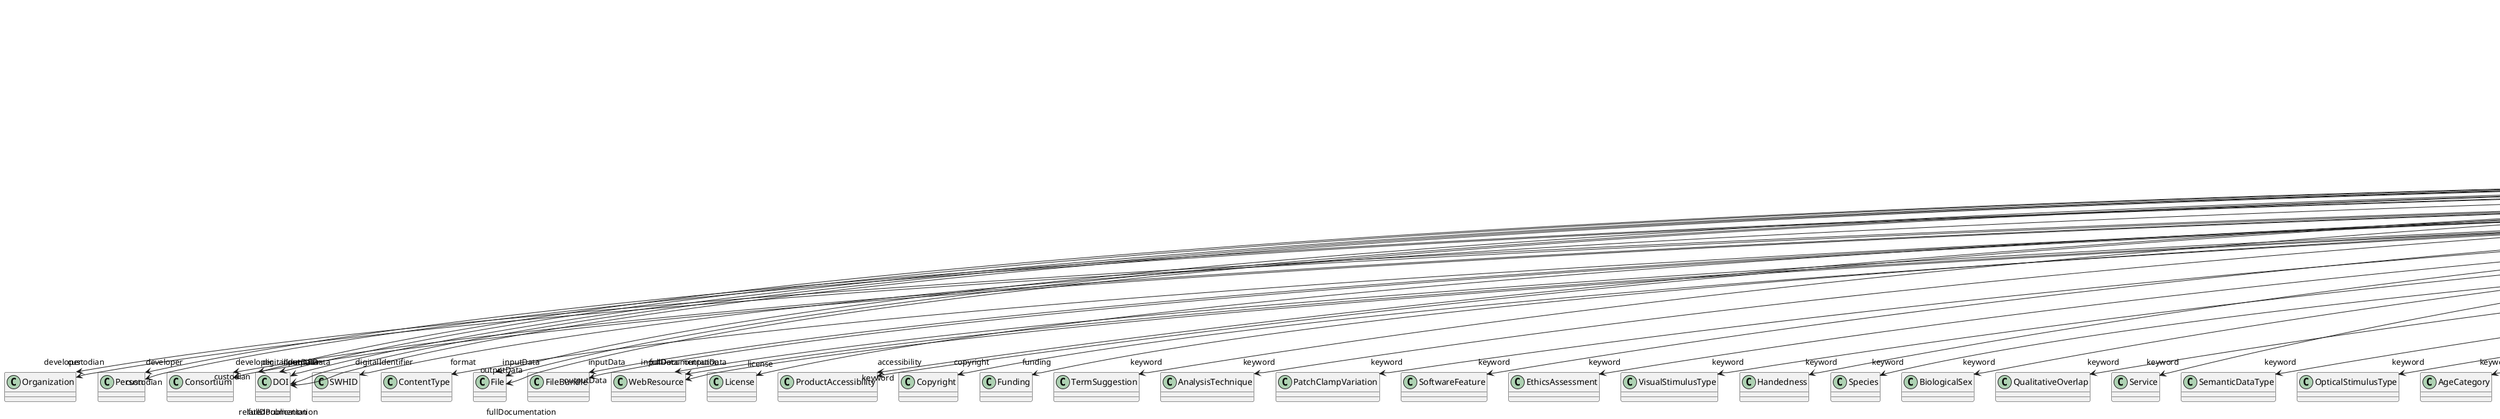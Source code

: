 @startuml
class ModelVersion {
+developer
+digitalIdentifier
+format
+inputData
+isAlternativeVersionOf
+isNewVersionOf
+license
+outputData
+accessibility
+copyright
+custodian
+description
+fullDocumentation
+fullName
+funding
+homepage
+howToCite
+keyword
+otherContribution
+relatedPublication
+releaseDate
+repository
+shortName
+supportChannel
+versionIdentifier
+versionInnovation

}
ModelVersion -d-> "developer" Organization
ModelVersion -d-> "developer" Person
ModelVersion -d-> "developer" Consortium
ModelVersion -d-> "digitalIdentifier" DOI
ModelVersion -d-> "digitalIdentifier" SWHID
ModelVersion -d-> "format" ContentType
ModelVersion -d-> "inputData" DOI
ModelVersion -d-> "inputData" File
ModelVersion -d-> "inputData" FileBundle
ModelVersion -d-> "inputData" WebResource
ModelVersion -d-> "isAlternativeVersionOf" ModelVersion
ModelVersion -d-> "isNewVersionOf" ModelVersion
ModelVersion -d-> "license" License
ModelVersion -d-> "outputData" DOI
ModelVersion -d-> "outputData" File
ModelVersion -d-> "outputData" FileBundle
ModelVersion -d-> "outputData" WebResource
ModelVersion -d-> "accessibility" ProductAccessibility
ModelVersion -d-> "copyright" Copyright
ModelVersion -d-> "custodian" Organization
ModelVersion -d-> "custodian" Person
ModelVersion -d-> "custodian" Consortium
ModelVersion -d-> "fullDocumentation" DOI
ModelVersion -d-> "fullDocumentation" File
ModelVersion -d-> "fullDocumentation" WebResource
ModelVersion -d-> "funding" Funding
ModelVersion -d-> "keyword" TermSuggestion
ModelVersion -d-> "keyword" AnalysisTechnique
ModelVersion -d-> "keyword" PatchClampVariation
ModelVersion -d-> "keyword" SoftwareFeature
ModelVersion -d-> "keyword" EthicsAssessment
ModelVersion -d-> "keyword" VisualStimulusType
ModelVersion -d-> "keyword" Handedness
ModelVersion -d-> "keyword" Species
ModelVersion -d-> "keyword" BiologicalSex
ModelVersion -d-> "keyword" QualitativeOverlap
ModelVersion -d-> "keyword" Service
ModelVersion -d-> "keyword" SemanticDataType
ModelVersion -d-> "keyword" OpticalStimulusType
ModelVersion -d-> "keyword" AgeCategory
ModelVersion -d-> "keyword" UBERONParcellation
ModelVersion -d-> "keyword" FileRepositoryType
ModelVersion -d-> "keyword" TissueSampleAttribute
ModelVersion -d-> "keyword" TypeOfUncertainty
ModelVersion -d-> "keyword" OlfactoryStimulusType
ModelVersion -d-> "keyword" OperatingSystem
ModelVersion -d-> "keyword" LearningResourceType
ModelVersion -d-> "keyword" ModelScope
ModelVersion -d-> "keyword" ElectricalStimulusType
ModelVersion -d-> "keyword" OperatingDevice
ModelVersion -d-> "keyword" CellType
ModelVersion -d-> "keyword" Disease
ModelVersion -d-> "keyword" FileBundleGrouping
ModelVersion -d-> "keyword" AuditoryStimulusType
ModelVersion -d-> "keyword" ChemicalMixtureType
ModelVersion -d-> "keyword" EducationalLevel
ModelVersion -d-> "keyword" AnatomicalPlane
ModelVersion -d-> "keyword" SubjectAttribute
ModelVersion -d-> "keyword" DataType
ModelVersion -d-> "keyword" SubcellularEntity
ModelVersion -d-> "keyword" CriteriaQualityType
ModelVersion -d-> "keyword" ActionStatusType
ModelVersion -d-> "keyword" GeneticStrainType
ModelVersion -d-> "keyword" StimulationApproach
ModelVersion -d-> "keyword" Colormap
ModelVersion -d-> "keyword" MetaDataModelType
ModelVersion -d-> "keyword" OrganismSubstance
ModelVersion -d-> "keyword" TactileStimulusType
ModelVersion -d-> "keyword" OrganismSystem
ModelVersion -d-> "keyword" GustatoryStimulusType
ModelVersion -d-> "keyword" CranialWindowConstructionType
ModelVersion -d-> "keyword" Organ
ModelVersion -d-> "keyword" Laterality
ModelVersion -d-> "keyword" AnnotationType
ModelVersion -d-> "keyword" PreparationType
ModelVersion -d-> "keyword" Terminology
ModelVersion -d-> "keyword" UnitOfMeasurement
ModelVersion -d-> "keyword" ModelAbstractionLevel
ModelVersion -d-> "keyword" AnatomicalAxesOrientation
ModelVersion -d-> "keyword" ProgrammingLanguage
ModelVersion -d-> "keyword" CranialWindowReinforcementType
ModelVersion -d-> "keyword" SoftwareApplicationCategory
ModelVersion -d-> "keyword" TissueSampleType
ModelVersion -d-> "keyword" Technique
ModelVersion -d-> "keyword" DifferenceMeasure
ModelVersion -d-> "keyword" StimulationTechnique
ModelVersion -d-> "keyword" AnatomicalIdentificationType
ModelVersion -d-> "keyword" FileUsageRole
ModelVersion -d-> "keyword" DiseaseModel
ModelVersion -d-> "keyword" MeasuredQuantity
ModelVersion -d-> "keyword" ProductAccessibility
ModelVersion -d-> "keyword" DeviceType
ModelVersion -d-> "keyword" Language
ModelVersion -d-> "keyword" BreedingType
ModelVersion -d-> "keyword" BiologicalOrder
ModelVersion -d-> "keyword" AtlasType
ModelVersion -d-> "keyword" MolecularEntity
ModelVersion -d-> "keyword" ExperimentalApproach
ModelVersion -d-> "keyword" ContributionType
ModelVersion -d-> "keyword" SetupType
ModelVersion -d-> "keyword" CellCultureType
ModelVersion -d-> "keyword" AnnotationCriteriaType
ModelVersion -d-> "otherContribution" Contribution
ModelVersion -d-> "relatedPublication" Chapter
ModelVersion -d-> "relatedPublication" ScholarlyArticle
ModelVersion -d-> "relatedPublication" Book
ModelVersion -d-> "relatedPublication" ISBN
ModelVersion -d-> "relatedPublication" DOI
ModelVersion -d-> "relatedPublication" HANDLE
ModelVersion -d-> "relatedPublication" ISSN
ModelVersion -d-> "repository" FileRepository

@enduml